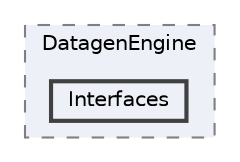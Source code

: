 digraph "Interfaces"
{
 // LATEX_PDF_SIZE
  bgcolor="transparent";
  edge [fontname=Helvetica,fontsize=10,labelfontname=Helvetica,labelfontsize=10];
  node [fontname=Helvetica,fontsize=10,shape=box,height=0.2,width=0.4];
  compound=true
  subgraph clusterdir_2357a7a2450cbee00c6063f115b574b3 {
    graph [ bgcolor="#edf0f7", pencolor="grey50", label="DatagenEngine", fontname=Helvetica,fontsize=10 style="filled,dashed", URL="dir_2357a7a2450cbee00c6063f115b574b3.html",tooltip=""]
  dir_30bbe97bec669700a3395e3f5ae0f03c [label="Interfaces", fillcolor="#edf0f7", color="grey25", style="filled,bold", URL="dir_30bbe97bec669700a3395e3f5ae0f03c.html",tooltip=""];
  }
}
